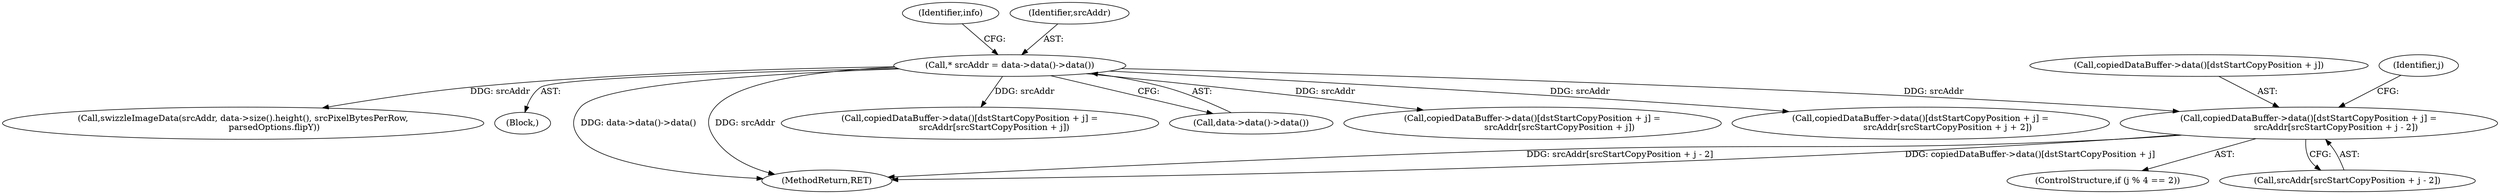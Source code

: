digraph "0_Chrome_d59a4441697f6253e7dc3f7ae5caad6e5fd2c778@pointer" {
"1000394" [label="(Call,copiedDataBuffer->data()[dstStartCopyPosition + j] =\n                    srcAddr[srcStartCopyPosition + j - 2])"];
"1000140" [label="(Call,* srcAddr = data->data()->data())"];
"1000400" [label="(Call,srcAddr[srcStartCopyPosition + j - 2])"];
"1000408" [label="(Call,copiedDataBuffer->data()[dstStartCopyPosition + j] =\n                    srcAddr[srcStartCopyPosition + j])"];
"1000374" [label="(Call,copiedDataBuffer->data()[dstStartCopyPosition + j] =\n                    srcAddr[srcStartCopyPosition + j + 2])"];
"1000395" [label="(Call,copiedDataBuffer->data()[dstStartCopyPosition + j])"];
"1000145" [label="(Identifier,info)"];
"1000394" [label="(Call,copiedDataBuffer->data()[dstStartCopyPosition + j] =\n                    srcAddr[srcStartCopyPosition + j - 2])"];
"1000179" [label="(Call,swizzleImageData(srcAddr, data->size().height(), srcPixelBytesPerRow,\n                       parsedOptions.flipY))"];
"1000138" [label="(Block,)"];
"1000141" [label="(Identifier,srcAddr)"];
"1000594" [label="(MethodReturn,RET)"];
"1000140" [label="(Call,* srcAddr = data->data()->data())"];
"1000421" [label="(Call,copiedDataBuffer->data()[dstStartCopyPosition + j] =\n                  srcAddr[srcStartCopyPosition + j])"];
"1000361" [label="(Identifier,j)"];
"1000142" [label="(Call,data->data()->data())"];
"1000388" [label="(ControlStructure,if (j % 4 == 2))"];
"1000394" -> "1000388"  [label="AST: "];
"1000394" -> "1000400"  [label="CFG: "];
"1000395" -> "1000394"  [label="AST: "];
"1000400" -> "1000394"  [label="AST: "];
"1000361" -> "1000394"  [label="CFG: "];
"1000394" -> "1000594"  [label="DDG: srcAddr[srcStartCopyPosition + j - 2]"];
"1000394" -> "1000594"  [label="DDG: copiedDataBuffer->data()[dstStartCopyPosition + j]"];
"1000140" -> "1000394"  [label="DDG: srcAddr"];
"1000140" -> "1000138"  [label="AST: "];
"1000140" -> "1000142"  [label="CFG: "];
"1000141" -> "1000140"  [label="AST: "];
"1000142" -> "1000140"  [label="AST: "];
"1000145" -> "1000140"  [label="CFG: "];
"1000140" -> "1000594"  [label="DDG: data->data()->data()"];
"1000140" -> "1000594"  [label="DDG: srcAddr"];
"1000140" -> "1000179"  [label="DDG: srcAddr"];
"1000140" -> "1000374"  [label="DDG: srcAddr"];
"1000140" -> "1000408"  [label="DDG: srcAddr"];
"1000140" -> "1000421"  [label="DDG: srcAddr"];
}
